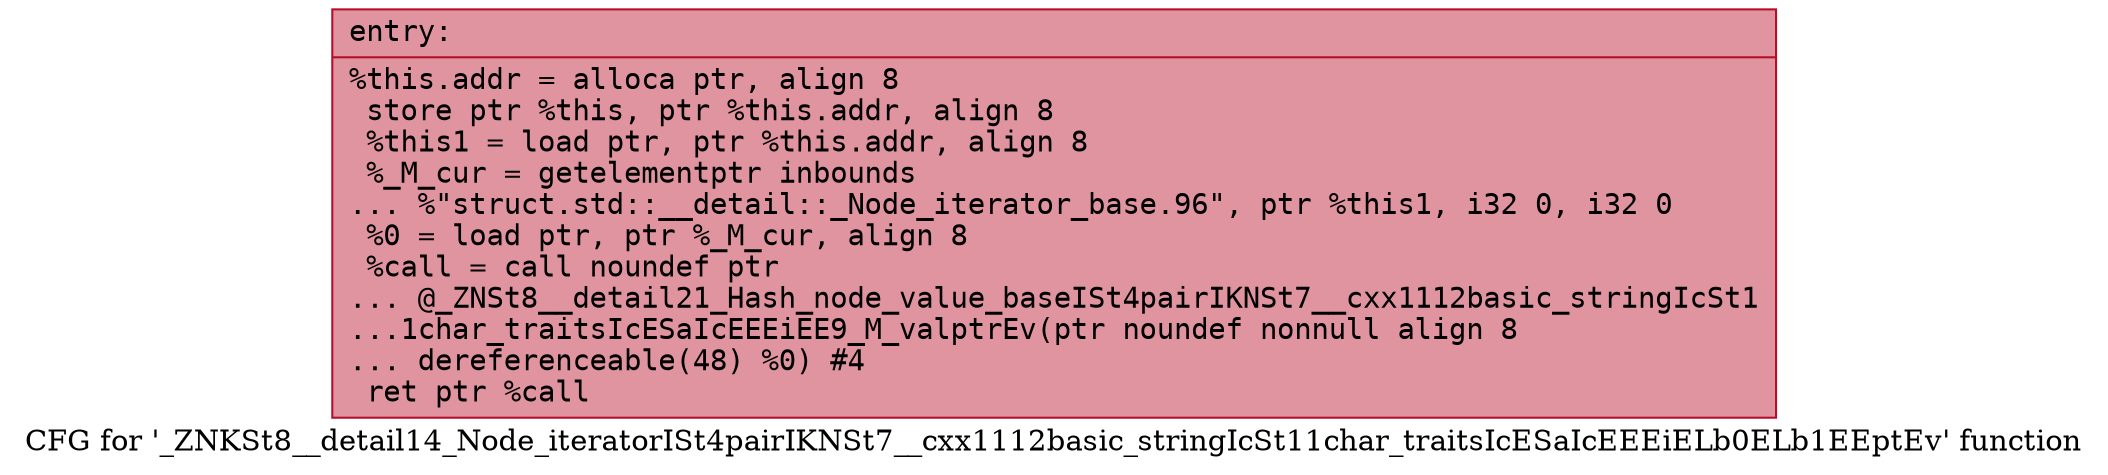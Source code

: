 digraph "CFG for '_ZNKSt8__detail14_Node_iteratorISt4pairIKNSt7__cxx1112basic_stringIcSt11char_traitsIcESaIcEEEiELb0ELb1EEptEv' function" {
	label="CFG for '_ZNKSt8__detail14_Node_iteratorISt4pairIKNSt7__cxx1112basic_stringIcSt11char_traitsIcESaIcEEEiELb0ELb1EEptEv' function";

	Node0x55c7e0a51820 [shape=record,color="#b70d28ff", style=filled, fillcolor="#b70d2870" fontname="Courier",label="{entry:\l|  %this.addr = alloca ptr, align 8\l  store ptr %this, ptr %this.addr, align 8\l  %this1 = load ptr, ptr %this.addr, align 8\l  %_M_cur = getelementptr inbounds\l... %\"struct.std::__detail::_Node_iterator_base.96\", ptr %this1, i32 0, i32 0\l  %0 = load ptr, ptr %_M_cur, align 8\l  %call = call noundef ptr\l... @_ZNSt8__detail21_Hash_node_value_baseISt4pairIKNSt7__cxx1112basic_stringIcSt1\l...1char_traitsIcESaIcEEEiEE9_M_valptrEv(ptr noundef nonnull align 8\l... dereferenceable(48) %0) #4\l  ret ptr %call\l}"];
}
